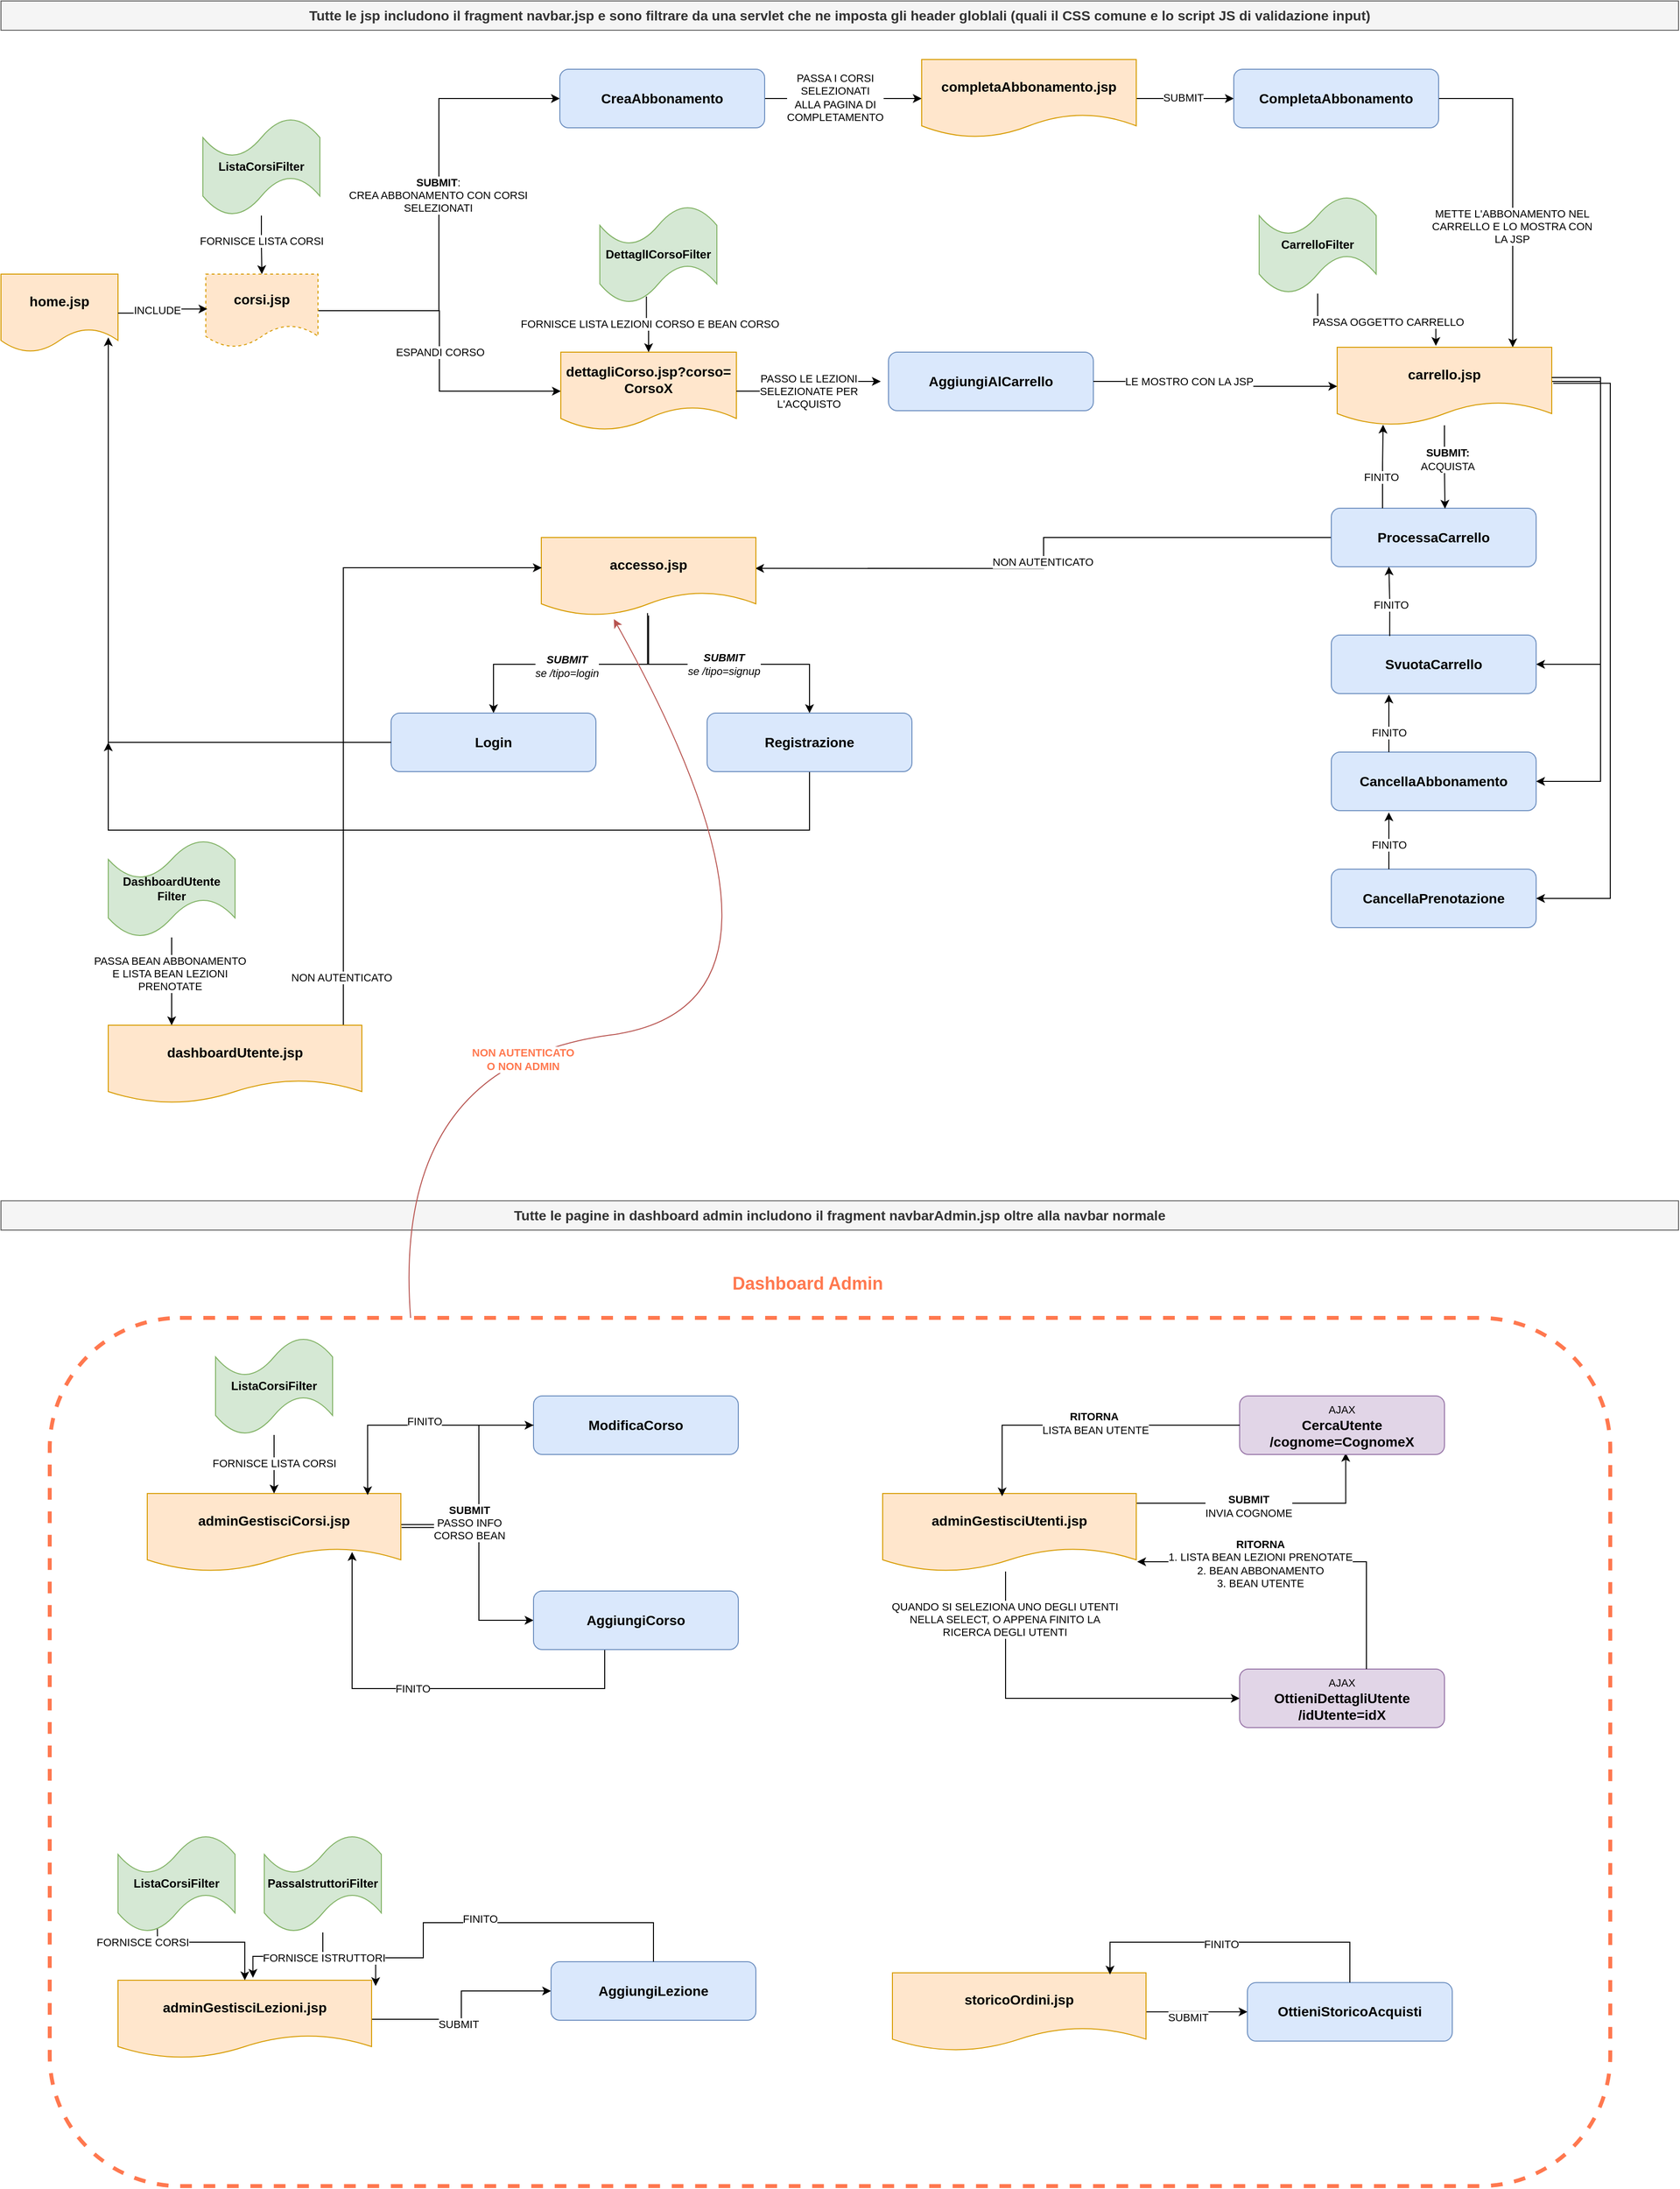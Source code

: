<mxfile version="24.7.1" type="device">
  <diagram name="Page-1" id="2c0d36ab-eaac-3732-788b-9136903baeff">
    <mxGraphModel dx="6105" dy="3130" grid="1" gridSize="10" guides="1" tooltips="1" connect="1" arrows="1" fold="1" page="1" pageScale="1.5" pageWidth="1169" pageHeight="827" background="none" math="0" shadow="0">
      <root>
        <mxCell id="0" />
        <mxCell id="1" parent="0" />
        <mxCell id="3sUIlt9AJtzp8In2-T5Q-149" value="&lt;b style=&quot;font-size: 14px;&quot;&gt;Tutte le jsp includono il fragment navbar.jsp e sono filtrare da una servlet che ne imposta gli header globlali (quali il CSS comune e lo script JS di validazione input)&lt;br style=&quot;font-size: 14px;&quot;&gt;&lt;/b&gt;" style="text;html=1;align=center;verticalAlign=middle;whiteSpace=wrap;rounded=0;fillColor=#f5f5f5;fontColor=#333333;strokeColor=#666666;fontSize=14;" vertex="1" parent="1">
          <mxGeometry x="20" y="20" width="1720" height="30" as="geometry" />
        </mxCell>
        <mxCell id="3sUIlt9AJtzp8In2-T5Q-153" value="home.jsp" style="shape=document;whiteSpace=wrap;html=1;boundedLbl=1;fillColor=#ffe6cc;strokeColor=#d79b00;fontSize=14;fontStyle=1" vertex="1" parent="1">
          <mxGeometry x="20" y="300" width="120" height="80" as="geometry" />
        </mxCell>
        <mxCell id="3sUIlt9AJtzp8In2-T5Q-163" style="edgeStyle=orthogonalEdgeStyle;rounded=0;orthogonalLoop=1;jettySize=auto;html=1;entryX=0;entryY=0.5;entryDx=0;entryDy=0;" edge="1" parent="1" source="3sUIlt9AJtzp8In2-T5Q-154" target="3sUIlt9AJtzp8In2-T5Q-162">
          <mxGeometry relative="1" as="geometry" />
        </mxCell>
        <mxCell id="3sUIlt9AJtzp8In2-T5Q-164" value="ESPANDI CORSO" style="edgeLabel;html=1;align=center;verticalAlign=middle;resizable=0;points=[];" vertex="1" connectable="0" parent="3sUIlt9AJtzp8In2-T5Q-163">
          <mxGeometry x="0.004" relative="1" as="geometry">
            <mxPoint as="offset" />
          </mxGeometry>
        </mxCell>
        <mxCell id="3sUIlt9AJtzp8In2-T5Q-166" style="edgeStyle=orthogonalEdgeStyle;rounded=0;orthogonalLoop=1;jettySize=auto;html=1;entryX=0;entryY=0.5;entryDx=0;entryDy=0;" edge="1" parent="1" source="3sUIlt9AJtzp8In2-T5Q-154" target="3sUIlt9AJtzp8In2-T5Q-161">
          <mxGeometry relative="1" as="geometry" />
        </mxCell>
        <mxCell id="3sUIlt9AJtzp8In2-T5Q-171" value="&lt;b&gt;SUBMIT&lt;/b&gt;:&lt;br&gt;&lt;div&gt;CREA ABBONAMENTO CON CORSI&lt;/div&gt;&lt;div&gt;SELEZIONATI&lt;br&gt;&lt;/div&gt;" style="edgeLabel;html=1;align=center;verticalAlign=middle;resizable=0;points=[];" vertex="1" connectable="0" parent="3sUIlt9AJtzp8In2-T5Q-166">
          <mxGeometry x="0.041" y="1" relative="1" as="geometry">
            <mxPoint as="offset" />
          </mxGeometry>
        </mxCell>
        <mxCell id="3sUIlt9AJtzp8In2-T5Q-154" value="corsi.jsp" style="shape=document;whiteSpace=wrap;html=1;boundedLbl=1;fillColor=#ffe6cc;strokeColor=#d79b00;fontSize=14;fontStyle=1;dashed=1;" vertex="1" parent="1">
          <mxGeometry x="230" y="300" width="115" height="75" as="geometry" />
        </mxCell>
        <mxCell id="3sUIlt9AJtzp8In2-T5Q-155" style="edgeStyle=orthogonalEdgeStyle;rounded=0;orthogonalLoop=1;jettySize=auto;html=1;entryX=0.014;entryY=0.476;entryDx=0;entryDy=0;entryPerimeter=0;fontStyle=2" edge="1" parent="1" source="3sUIlt9AJtzp8In2-T5Q-153" target="3sUIlt9AJtzp8In2-T5Q-154">
          <mxGeometry relative="1" as="geometry" />
        </mxCell>
        <mxCell id="3sUIlt9AJtzp8In2-T5Q-156" value="INCLUDE" style="edgeLabel;html=1;align=center;verticalAlign=middle;resizable=0;points=[];" vertex="1" connectable="0" parent="3sUIlt9AJtzp8In2-T5Q-155">
          <mxGeometry x="0.152" y="1" relative="1" as="geometry">
            <mxPoint x="-11" y="2" as="offset" />
          </mxGeometry>
        </mxCell>
        <mxCell id="3sUIlt9AJtzp8In2-T5Q-158" style="edgeStyle=orthogonalEdgeStyle;rounded=0;orthogonalLoop=1;jettySize=auto;html=1;entryX=0.5;entryY=0;entryDx=0;entryDy=0;" edge="1" parent="1" source="3sUIlt9AJtzp8In2-T5Q-157" target="3sUIlt9AJtzp8In2-T5Q-154">
          <mxGeometry relative="1" as="geometry" />
        </mxCell>
        <mxCell id="3sUIlt9AJtzp8In2-T5Q-160" value="FORNISCE LISTA CORSI" style="edgeLabel;html=1;align=center;verticalAlign=middle;resizable=0;points=[];" vertex="1" connectable="0" parent="3sUIlt9AJtzp8In2-T5Q-158">
          <mxGeometry x="-0.147" relative="1" as="geometry">
            <mxPoint as="offset" />
          </mxGeometry>
        </mxCell>
        <mxCell id="3sUIlt9AJtzp8In2-T5Q-157" value="&lt;b&gt;ListaCorsiFilter&lt;/b&gt;" style="shape=tape;whiteSpace=wrap;html=1;fillColor=#d5e8d4;strokeColor=#82b366;" vertex="1" parent="1">
          <mxGeometry x="227" y="140" width="120" height="100" as="geometry" />
        </mxCell>
        <mxCell id="3sUIlt9AJtzp8In2-T5Q-173" style="edgeStyle=orthogonalEdgeStyle;rounded=0;orthogonalLoop=1;jettySize=auto;html=1;entryX=0;entryY=0.5;entryDx=0;entryDy=0;" edge="1" parent="1" source="3sUIlt9AJtzp8In2-T5Q-161" target="3sUIlt9AJtzp8In2-T5Q-172">
          <mxGeometry relative="1" as="geometry" />
        </mxCell>
        <mxCell id="3sUIlt9AJtzp8In2-T5Q-177" value="&lt;div&gt;PASSA I CORSI&lt;/div&gt;&lt;div&gt;SELEZIONATI&lt;/div&gt;&lt;div&gt;ALLA PAGINA DI&lt;/div&gt;&lt;div&gt;COMPLETAMENTO&lt;br&gt;&lt;/div&gt;" style="edgeLabel;html=1;align=center;verticalAlign=middle;resizable=0;points=[];" vertex="1" connectable="0" parent="3sUIlt9AJtzp8In2-T5Q-173">
          <mxGeometry x="-0.112" relative="1" as="geometry">
            <mxPoint y="-1" as="offset" />
          </mxGeometry>
        </mxCell>
        <mxCell id="3sUIlt9AJtzp8In2-T5Q-161" value="CreaAbbonamento" style="rounded=1;whiteSpace=wrap;html=1;fillColor=#dae8fc;strokeColor=#6c8ebf;fontSize=14;fontStyle=1" vertex="1" parent="1">
          <mxGeometry x="593" y="90" width="210" height="60" as="geometry" />
        </mxCell>
        <mxCell id="3sUIlt9AJtzp8In2-T5Q-162" value="&lt;div&gt;dettagliCorso.jsp?corso=&lt;/div&gt;&lt;div&gt;CorsoX&lt;/div&gt;" style="shape=document;whiteSpace=wrap;html=1;boundedLbl=1;fillColor=#ffe6cc;strokeColor=#d79b00;fontSize=14;fontStyle=1" vertex="1" parent="1">
          <mxGeometry x="594" y="380" width="180" height="80" as="geometry" />
        </mxCell>
        <mxCell id="3sUIlt9AJtzp8In2-T5Q-168" style="edgeStyle=orthogonalEdgeStyle;rounded=0;orthogonalLoop=1;jettySize=auto;html=1;entryX=0.5;entryY=0;entryDx=0;entryDy=0;exitX=0.398;exitY=0.93;exitDx=0;exitDy=0;exitPerimeter=0;" edge="1" parent="1" source="3sUIlt9AJtzp8In2-T5Q-300" target="3sUIlt9AJtzp8In2-T5Q-162">
          <mxGeometry relative="1" as="geometry" />
        </mxCell>
        <mxCell id="3sUIlt9AJtzp8In2-T5Q-169" value="FORNISCE LISTA LEZIONI CORSO E BEAN CORSO" style="edgeLabel;html=1;align=center;verticalAlign=middle;resizable=0;points=[];" vertex="1" connectable="0" parent="3sUIlt9AJtzp8In2-T5Q-168">
          <mxGeometry x="-0.052" y="3" relative="1" as="geometry">
            <mxPoint as="offset" />
          </mxGeometry>
        </mxCell>
        <mxCell id="3sUIlt9AJtzp8In2-T5Q-301" style="edgeStyle=orthogonalEdgeStyle;rounded=0;orthogonalLoop=1;jettySize=auto;html=1;entryX=0.46;entryY=-0.018;entryDx=0;entryDy=0;entryPerimeter=0;" edge="1" parent="1" source="3sUIlt9AJtzp8In2-T5Q-167" target="3sUIlt9AJtzp8In2-T5Q-181">
          <mxGeometry relative="1" as="geometry" />
        </mxCell>
        <mxCell id="3sUIlt9AJtzp8In2-T5Q-303" value="PASSA OGGETTO CARRELLO" style="edgeLabel;html=1;align=center;verticalAlign=middle;resizable=0;points=[];" vertex="1" connectable="0" parent="3sUIlt9AJtzp8In2-T5Q-301">
          <mxGeometry x="0.136" y="-1" relative="1" as="geometry">
            <mxPoint as="offset" />
          </mxGeometry>
        </mxCell>
        <mxCell id="3sUIlt9AJtzp8In2-T5Q-167" value="&lt;b&gt;CarrelloFilter&lt;/b&gt;" style="shape=tape;whiteSpace=wrap;html=1;fillColor=#d5e8d4;strokeColor=#82b366;" vertex="1" parent="1">
          <mxGeometry x="1310" y="220" width="120" height="100" as="geometry" />
        </mxCell>
        <mxCell id="3sUIlt9AJtzp8In2-T5Q-179" style="edgeStyle=orthogonalEdgeStyle;rounded=0;orthogonalLoop=1;jettySize=auto;html=1;entryX=0;entryY=0.5;entryDx=0;entryDy=0;" edge="1" parent="1" source="3sUIlt9AJtzp8In2-T5Q-172" target="3sUIlt9AJtzp8In2-T5Q-178">
          <mxGeometry relative="1" as="geometry" />
        </mxCell>
        <mxCell id="3sUIlt9AJtzp8In2-T5Q-180" value="SUBMIT" style="edgeLabel;html=1;align=center;verticalAlign=middle;resizable=0;points=[];" vertex="1" connectable="0" parent="3sUIlt9AJtzp8In2-T5Q-179">
          <mxGeometry x="-0.04" y="1" relative="1" as="geometry">
            <mxPoint as="offset" />
          </mxGeometry>
        </mxCell>
        <mxCell id="3sUIlt9AJtzp8In2-T5Q-172" value="completaAbbonamento.jsp" style="shape=document;whiteSpace=wrap;html=1;boundedLbl=1;fillColor=#ffe6cc;strokeColor=#d79b00;fontSize=14;fontStyle=1" vertex="1" parent="1">
          <mxGeometry x="964" y="80" width="220" height="80" as="geometry" />
        </mxCell>
        <mxCell id="3sUIlt9AJtzp8In2-T5Q-182" style="edgeStyle=orthogonalEdgeStyle;rounded=0;orthogonalLoop=1;jettySize=auto;html=1;" edge="1" parent="1" source="3sUIlt9AJtzp8In2-T5Q-178" target="3sUIlt9AJtzp8In2-T5Q-181">
          <mxGeometry relative="1" as="geometry">
            <mxPoint x="1570" y="290" as="targetPoint" />
            <Array as="points">
              <mxPoint x="1570" y="120" />
            </Array>
          </mxGeometry>
        </mxCell>
        <mxCell id="3sUIlt9AJtzp8In2-T5Q-184" value="&lt;div&gt;METTE L&#39;ABBONAMENTO NEL &lt;br&gt;&lt;/div&gt;&lt;div&gt;CARRELLO E LO MOSTRA CON&lt;/div&gt;&lt;div&gt;LA JSP&lt;br&gt;&lt;/div&gt;" style="edgeLabel;html=1;align=center;verticalAlign=middle;resizable=0;points=[];" vertex="1" connectable="0" parent="3sUIlt9AJtzp8In2-T5Q-182">
          <mxGeometry x="0.245" y="-1" relative="1" as="geometry">
            <mxPoint y="1" as="offset" />
          </mxGeometry>
        </mxCell>
        <mxCell id="3sUIlt9AJtzp8In2-T5Q-178" value="CompletaAbbonamento" style="rounded=1;whiteSpace=wrap;html=1;fillColor=#dae8fc;strokeColor=#6c8ebf;fontSize=14;fontStyle=1" vertex="1" parent="1">
          <mxGeometry x="1284" y="90" width="210" height="60" as="geometry" />
        </mxCell>
        <mxCell id="3sUIlt9AJtzp8In2-T5Q-223" style="edgeStyle=orthogonalEdgeStyle;rounded=0;orthogonalLoop=1;jettySize=auto;html=1;entryX=1;entryY=0.5;entryDx=0;entryDy=0;" edge="1" parent="1" source="3sUIlt9AJtzp8In2-T5Q-181" target="3sUIlt9AJtzp8In2-T5Q-191">
          <mxGeometry relative="1" as="geometry">
            <mxPoint x="1650" y="710" as="targetPoint" />
            <Array as="points">
              <mxPoint x="1660" y="410" />
              <mxPoint x="1660" y="700" />
            </Array>
          </mxGeometry>
        </mxCell>
        <mxCell id="3sUIlt9AJtzp8In2-T5Q-181" value="carrello.jsp" style="shape=document;whiteSpace=wrap;html=1;boundedLbl=1;fillColor=#ffe6cc;strokeColor=#d79b00;fontSize=14;fontStyle=1" vertex="1" parent="1">
          <mxGeometry x="1390" y="375" width="220" height="80" as="geometry" />
        </mxCell>
        <mxCell id="3sUIlt9AJtzp8In2-T5Q-186" value="AggiungiAlCarrello" style="rounded=1;whiteSpace=wrap;html=1;fillColor=#dae8fc;strokeColor=#6c8ebf;fontSize=14;fontStyle=1" vertex="1" parent="1">
          <mxGeometry x="930" y="380" width="210" height="60" as="geometry" />
        </mxCell>
        <mxCell id="3sUIlt9AJtzp8In2-T5Q-187" style="edgeStyle=orthogonalEdgeStyle;rounded=0;orthogonalLoop=1;jettySize=auto;html=1;entryX=-0.038;entryY=0.5;entryDx=0;entryDy=0;entryPerimeter=0;" edge="1" parent="1" source="3sUIlt9AJtzp8In2-T5Q-162" target="3sUIlt9AJtzp8In2-T5Q-186">
          <mxGeometry relative="1" as="geometry" />
        </mxCell>
        <mxCell id="3sUIlt9AJtzp8In2-T5Q-188" value="&lt;div&gt;PASSO LE LEZIONI&lt;/div&gt;&lt;div&gt;SELEZIONATE PER&lt;/div&gt;&lt;div&gt;L&#39;ACQUISTO&lt;br&gt;&lt;/div&gt;" style="edgeLabel;html=1;align=center;verticalAlign=middle;resizable=0;points=[];" vertex="1" connectable="0" parent="3sUIlt9AJtzp8In2-T5Q-187">
          <mxGeometry x="-0.068" relative="1" as="geometry">
            <mxPoint as="offset" />
          </mxGeometry>
        </mxCell>
        <mxCell id="3sUIlt9AJtzp8In2-T5Q-189" style="edgeStyle=orthogonalEdgeStyle;rounded=0;orthogonalLoop=1;jettySize=auto;html=1;entryX=0;entryY=0.5;entryDx=0;entryDy=0;" edge="1" parent="1" source="3sUIlt9AJtzp8In2-T5Q-186" target="3sUIlt9AJtzp8In2-T5Q-181">
          <mxGeometry relative="1" as="geometry" />
        </mxCell>
        <mxCell id="3sUIlt9AJtzp8In2-T5Q-190" value="LE MOSTRO CON LA JSP" style="edgeLabel;html=1;align=center;verticalAlign=middle;resizable=0;points=[];" vertex="1" connectable="0" parent="3sUIlt9AJtzp8In2-T5Q-189">
          <mxGeometry x="-0.23" relative="1" as="geometry">
            <mxPoint as="offset" />
          </mxGeometry>
        </mxCell>
        <mxCell id="3sUIlt9AJtzp8In2-T5Q-191" value="SvuotaCarrello" style="rounded=1;whiteSpace=wrap;html=1;fillColor=#dae8fc;strokeColor=#6c8ebf;fontSize=14;fontStyle=1" vertex="1" parent="1">
          <mxGeometry x="1384" y="670" width="210" height="60" as="geometry" />
        </mxCell>
        <mxCell id="3sUIlt9AJtzp8In2-T5Q-199" style="edgeStyle=orthogonalEdgeStyle;rounded=0;orthogonalLoop=1;jettySize=auto;html=1;entryX=0.997;entryY=0.396;entryDx=0;entryDy=0;entryPerimeter=0;" edge="1" parent="1" source="3sUIlt9AJtzp8In2-T5Q-192" target="3sUIlt9AJtzp8In2-T5Q-200">
          <mxGeometry relative="1" as="geometry">
            <mxPoint x="1100" y="570" as="targetPoint" />
          </mxGeometry>
        </mxCell>
        <mxCell id="3sUIlt9AJtzp8In2-T5Q-201" value="NON AUTENTICATO" style="edgeLabel;html=1;align=center;verticalAlign=middle;resizable=0;points=[];" vertex="1" connectable="0" parent="3sUIlt9AJtzp8In2-T5Q-199">
          <mxGeometry x="0.028" y="-1" relative="1" as="geometry">
            <mxPoint as="offset" />
          </mxGeometry>
        </mxCell>
        <mxCell id="3sUIlt9AJtzp8In2-T5Q-192" value="ProcessaCarrello" style="rounded=1;whiteSpace=wrap;html=1;fillColor=#dae8fc;strokeColor=#6c8ebf;fontSize=14;fontStyle=1" vertex="1" parent="1">
          <mxGeometry x="1384" y="540" width="210" height="60" as="geometry" />
        </mxCell>
        <mxCell id="3sUIlt9AJtzp8In2-T5Q-193" value="CancellaAbbonamento" style="rounded=1;whiteSpace=wrap;html=1;fillColor=#dae8fc;strokeColor=#6c8ebf;fontSize=14;fontStyle=1" vertex="1" parent="1">
          <mxGeometry x="1384" y="790" width="210" height="60" as="geometry" />
        </mxCell>
        <mxCell id="3sUIlt9AJtzp8In2-T5Q-194" value="CancellaPrenotazione" style="rounded=1;whiteSpace=wrap;html=1;fillColor=#dae8fc;strokeColor=#6c8ebf;fontSize=14;fontStyle=1" vertex="1" parent="1">
          <mxGeometry x="1384" y="910" width="210" height="60" as="geometry" />
        </mxCell>
        <mxCell id="3sUIlt9AJtzp8In2-T5Q-195" style="edgeStyle=orthogonalEdgeStyle;rounded=0;orthogonalLoop=1;jettySize=auto;html=1;entryX=0.214;entryY=0.992;entryDx=0;entryDy=0;entryPerimeter=0;exitX=0.25;exitY=0;exitDx=0;exitDy=0;" edge="1" parent="1" source="3sUIlt9AJtzp8In2-T5Q-192" target="3sUIlt9AJtzp8In2-T5Q-181">
          <mxGeometry relative="1" as="geometry" />
        </mxCell>
        <mxCell id="3sUIlt9AJtzp8In2-T5Q-196" value="FINITO" style="edgeLabel;html=1;align=center;verticalAlign=middle;resizable=0;points=[];" vertex="1" connectable="0" parent="3sUIlt9AJtzp8In2-T5Q-195">
          <mxGeometry x="-0.22" y="2" relative="1" as="geometry">
            <mxPoint y="1" as="offset" />
          </mxGeometry>
        </mxCell>
        <mxCell id="3sUIlt9AJtzp8In2-T5Q-197" style="edgeStyle=orthogonalEdgeStyle;rounded=0;orthogonalLoop=1;jettySize=auto;html=1;entryX=0.555;entryY=0.008;entryDx=0;entryDy=0;entryPerimeter=0;" edge="1" parent="1" source="3sUIlt9AJtzp8In2-T5Q-181" target="3sUIlt9AJtzp8In2-T5Q-192">
          <mxGeometry relative="1" as="geometry" />
        </mxCell>
        <mxCell id="3sUIlt9AJtzp8In2-T5Q-198" value="&lt;div&gt;&lt;span&gt;SUBMIT:&lt;/span&gt;&lt;/div&gt;&lt;div&gt;&lt;span style=&quot;font-weight: normal;&quot;&gt;ACQUISTA&lt;/span&gt;&lt;/div&gt;" style="edgeLabel;html=1;align=center;verticalAlign=middle;resizable=0;points=[];fontStyle=1" vertex="1" connectable="0" parent="3sUIlt9AJtzp8In2-T5Q-197">
          <mxGeometry x="-0.162" y="3" relative="1" as="geometry">
            <mxPoint y="-1" as="offset" />
          </mxGeometry>
        </mxCell>
        <mxCell id="3sUIlt9AJtzp8In2-T5Q-202" style="edgeStyle=orthogonalEdgeStyle;rounded=0;orthogonalLoop=1;jettySize=auto;html=1;entryX=0.5;entryY=0;entryDx=0;entryDy=0;" edge="1" parent="1" source="3sUIlt9AJtzp8In2-T5Q-200" target="3sUIlt9AJtzp8In2-T5Q-206">
          <mxGeometry relative="1" as="geometry">
            <mxPoint x="530" y="730" as="targetPoint" />
          </mxGeometry>
        </mxCell>
        <mxCell id="3sUIlt9AJtzp8In2-T5Q-205" value="&lt;div&gt;&lt;b&gt;SUBMIT&lt;/b&gt;&lt;br&gt;&lt;/div&gt;&lt;div&gt;se /tipo=login&lt;/div&gt;" style="edgeLabel;html=1;align=center;verticalAlign=middle;resizable=0;points=[];fontStyle=2" vertex="1" connectable="0" parent="3sUIlt9AJtzp8In2-T5Q-202">
          <mxGeometry x="0.343" y="2" relative="1" as="geometry">
            <mxPoint x="40" as="offset" />
          </mxGeometry>
        </mxCell>
        <mxCell id="3sUIlt9AJtzp8In2-T5Q-200" value="accesso.jsp" style="shape=document;whiteSpace=wrap;html=1;boundedLbl=1;fillColor=#ffe6cc;strokeColor=#d79b00;fontSize=14;fontStyle=1" vertex="1" parent="1">
          <mxGeometry x="574" y="570" width="220" height="80" as="geometry" />
        </mxCell>
        <mxCell id="3sUIlt9AJtzp8In2-T5Q-206" value="Login" style="rounded=1;whiteSpace=wrap;html=1;fillColor=#dae8fc;strokeColor=#6c8ebf;fontSize=14;fontStyle=1" vertex="1" parent="1">
          <mxGeometry x="420" y="750" width="210" height="60" as="geometry" />
        </mxCell>
        <mxCell id="3sUIlt9AJtzp8In2-T5Q-216" style="edgeStyle=orthogonalEdgeStyle;rounded=0;orthogonalLoop=1;jettySize=auto;html=1;" edge="1" parent="1" source="3sUIlt9AJtzp8In2-T5Q-207">
          <mxGeometry relative="1" as="geometry">
            <mxPoint x="130" y="780" as="targetPoint" />
            <Array as="points">
              <mxPoint x="849" y="870" />
              <mxPoint x="130" y="870" />
              <mxPoint x="130" y="780" />
            </Array>
          </mxGeometry>
        </mxCell>
        <mxCell id="3sUIlt9AJtzp8In2-T5Q-207" value="Registrazione" style="rounded=1;whiteSpace=wrap;html=1;fillColor=#dae8fc;strokeColor=#6c8ebf;fontSize=14;fontStyle=1" vertex="1" parent="1">
          <mxGeometry x="744" y="750" width="210" height="60" as="geometry" />
        </mxCell>
        <mxCell id="3sUIlt9AJtzp8In2-T5Q-208" style="edgeStyle=orthogonalEdgeStyle;rounded=0;orthogonalLoop=1;jettySize=auto;html=1;entryX=0.5;entryY=0;entryDx=0;entryDy=0;exitX=0.495;exitY=0.969;exitDx=0;exitDy=0;exitPerimeter=0;" edge="1" parent="1" source="3sUIlt9AJtzp8In2-T5Q-200" target="3sUIlt9AJtzp8In2-T5Q-207">
          <mxGeometry relative="1" as="geometry">
            <mxPoint x="535" y="760" as="targetPoint" />
            <mxPoint x="694" y="660" as="sourcePoint" />
          </mxGeometry>
        </mxCell>
        <mxCell id="3sUIlt9AJtzp8In2-T5Q-209" value="&lt;b&gt;SUBMIT&lt;/b&gt;&lt;br&gt;se /tipo=signup" style="edgeLabel;html=1;align=center;verticalAlign=middle;resizable=0;points=[];fontStyle=2" vertex="1" connectable="0" parent="3sUIlt9AJtzp8In2-T5Q-208">
          <mxGeometry x="0.343" y="2" relative="1" as="geometry">
            <mxPoint x="-50" y="2" as="offset" />
          </mxGeometry>
        </mxCell>
        <mxCell id="3sUIlt9AJtzp8In2-T5Q-213" style="edgeStyle=orthogonalEdgeStyle;rounded=0;orthogonalLoop=1;jettySize=auto;html=1;entryX=0.917;entryY=0.811;entryDx=0;entryDy=0;entryPerimeter=0;" edge="1" parent="1" source="3sUIlt9AJtzp8In2-T5Q-206" target="3sUIlt9AJtzp8In2-T5Q-153">
          <mxGeometry relative="1" as="geometry">
            <Array as="points">
              <mxPoint x="130" y="780" />
            </Array>
          </mxGeometry>
        </mxCell>
        <mxCell id="3sUIlt9AJtzp8In2-T5Q-217" style="edgeStyle=orthogonalEdgeStyle;rounded=0;orthogonalLoop=1;jettySize=auto;html=1;entryX=0.281;entryY=0.997;entryDx=0;entryDy=0;entryPerimeter=0;exitX=0.285;exitY=0.017;exitDx=0;exitDy=0;exitPerimeter=0;" edge="1" parent="1" source="3sUIlt9AJtzp8In2-T5Q-191" target="3sUIlt9AJtzp8In2-T5Q-192">
          <mxGeometry relative="1" as="geometry" />
        </mxCell>
        <mxCell id="3sUIlt9AJtzp8In2-T5Q-218" value="FINITO" style="edgeLabel;html=1;align=center;verticalAlign=middle;resizable=0;points=[];" vertex="1" connectable="0" parent="3sUIlt9AJtzp8In2-T5Q-217">
          <mxGeometry x="-0.112" y="-1" relative="1" as="geometry">
            <mxPoint as="offset" />
          </mxGeometry>
        </mxCell>
        <mxCell id="3sUIlt9AJtzp8In2-T5Q-219" style="edgeStyle=orthogonalEdgeStyle;rounded=0;orthogonalLoop=1;jettySize=auto;html=1;entryX=0.281;entryY=1.017;entryDx=0;entryDy=0;entryPerimeter=0;" edge="1" parent="1" source="3sUIlt9AJtzp8In2-T5Q-193" target="3sUIlt9AJtzp8In2-T5Q-191">
          <mxGeometry relative="1" as="geometry">
            <Array as="points">
              <mxPoint x="1443" y="780" />
              <mxPoint x="1443" y="780" />
            </Array>
          </mxGeometry>
        </mxCell>
        <mxCell id="3sUIlt9AJtzp8In2-T5Q-220" value="FINITO" style="edgeLabel;html=1;align=center;verticalAlign=middle;resizable=0;points=[];" vertex="1" connectable="0" parent="3sUIlt9AJtzp8In2-T5Q-219">
          <mxGeometry x="-0.301" relative="1" as="geometry">
            <mxPoint as="offset" />
          </mxGeometry>
        </mxCell>
        <mxCell id="3sUIlt9AJtzp8In2-T5Q-221" style="edgeStyle=orthogonalEdgeStyle;rounded=0;orthogonalLoop=1;jettySize=auto;html=1;entryX=0.281;entryY=1.03;entryDx=0;entryDy=0;entryPerimeter=0;" edge="1" parent="1" source="3sUIlt9AJtzp8In2-T5Q-194" target="3sUIlt9AJtzp8In2-T5Q-193">
          <mxGeometry relative="1" as="geometry">
            <Array as="points">
              <mxPoint x="1443" y="900" />
              <mxPoint x="1443" y="900" />
            </Array>
          </mxGeometry>
        </mxCell>
        <mxCell id="3sUIlt9AJtzp8In2-T5Q-222" value="FINITO" style="edgeLabel;html=1;align=center;verticalAlign=middle;resizable=0;points=[];" vertex="1" connectable="0" parent="3sUIlt9AJtzp8In2-T5Q-221">
          <mxGeometry x="-0.126" relative="1" as="geometry">
            <mxPoint as="offset" />
          </mxGeometry>
        </mxCell>
        <mxCell id="3sUIlt9AJtzp8In2-T5Q-227" style="edgeStyle=orthogonalEdgeStyle;rounded=0;orthogonalLoop=1;jettySize=auto;html=1;entryX=1;entryY=0.5;entryDx=0;entryDy=0;" edge="1" parent="1" target="3sUIlt9AJtzp8In2-T5Q-193">
          <mxGeometry relative="1" as="geometry">
            <mxPoint x="1610" y="406" as="sourcePoint" />
            <Array as="points">
              <mxPoint x="1660" y="406" />
              <mxPoint x="1660" y="820" />
            </Array>
          </mxGeometry>
        </mxCell>
        <mxCell id="3sUIlt9AJtzp8In2-T5Q-228" style="edgeStyle=orthogonalEdgeStyle;rounded=0;orthogonalLoop=1;jettySize=auto;html=1;entryX=1;entryY=0.5;entryDx=0;entryDy=0;exitX=1.007;exitY=0.461;exitDx=0;exitDy=0;exitPerimeter=0;" edge="1" parent="1" source="3sUIlt9AJtzp8In2-T5Q-181" target="3sUIlt9AJtzp8In2-T5Q-194">
          <mxGeometry relative="1" as="geometry">
            <mxPoint x="1620" y="416" as="sourcePoint" />
            <mxPoint x="1604" y="830" as="targetPoint" />
            <Array as="points">
              <mxPoint x="1670" y="412" />
              <mxPoint x="1670" y="940" />
            </Array>
          </mxGeometry>
        </mxCell>
        <mxCell id="3sUIlt9AJtzp8In2-T5Q-231" style="edgeStyle=orthogonalEdgeStyle;rounded=0;orthogonalLoop=1;jettySize=auto;html=1;exitX=0.927;exitY=0;exitDx=0;exitDy=0;exitPerimeter=0;entryX=0.002;entryY=0.388;entryDx=0;entryDy=0;entryPerimeter=0;" edge="1" parent="1" source="3sUIlt9AJtzp8In2-T5Q-229" target="3sUIlt9AJtzp8In2-T5Q-200">
          <mxGeometry relative="1" as="geometry">
            <mxPoint x="339.085" y="946.32" as="sourcePoint" />
            <mxPoint x="580" y="580" as="targetPoint" />
            <Array as="points">
              <mxPoint x="371" y="601" />
            </Array>
          </mxGeometry>
        </mxCell>
        <mxCell id="3sUIlt9AJtzp8In2-T5Q-232" value="NON AUTENTICATO" style="edgeLabel;html=1;align=center;verticalAlign=middle;resizable=0;points=[];" vertex="1" connectable="0" parent="3sUIlt9AJtzp8In2-T5Q-231">
          <mxGeometry x="-0.854" y="2" relative="1" as="geometry">
            <mxPoint as="offset" />
          </mxGeometry>
        </mxCell>
        <mxCell id="3sUIlt9AJtzp8In2-T5Q-229" value="dashboardUtente.jsp" style="shape=document;whiteSpace=wrap;html=1;boundedLbl=1;fillColor=#ffe6cc;strokeColor=#d79b00;fontSize=14;fontStyle=1" vertex="1" parent="1">
          <mxGeometry x="130" y="1070" width="260" height="80" as="geometry" />
        </mxCell>
        <mxCell id="3sUIlt9AJtzp8In2-T5Q-233" value="&lt;div&gt;&lt;b&gt;DashboardUtente&lt;/b&gt;&lt;/div&gt;&lt;div&gt;&lt;b&gt;Filter&lt;br&gt;&lt;/b&gt;&lt;/div&gt;" style="shape=tape;whiteSpace=wrap;html=1;fillColor=#d5e8d4;strokeColor=#82b366;" vertex="1" parent="1">
          <mxGeometry x="130" y="880" width="130" height="100" as="geometry" />
        </mxCell>
        <mxCell id="3sUIlt9AJtzp8In2-T5Q-234" style="edgeStyle=orthogonalEdgeStyle;rounded=0;orthogonalLoop=1;jettySize=auto;html=1;entryX=0.25;entryY=0;entryDx=0;entryDy=0;" edge="1" parent="1" source="3sUIlt9AJtzp8In2-T5Q-233" target="3sUIlt9AJtzp8In2-T5Q-229">
          <mxGeometry relative="1" as="geometry" />
        </mxCell>
        <mxCell id="3sUIlt9AJtzp8In2-T5Q-235" value="&lt;div&gt;PASSA BEAN ABBONAMENTO&lt;/div&gt;&lt;div&gt;E LISTA BEAN LEZIONI&lt;/div&gt;&lt;div&gt;PRENOTATE&lt;br&gt;&lt;/div&gt;" style="edgeLabel;html=1;align=center;verticalAlign=middle;resizable=0;points=[];" vertex="1" connectable="0" parent="3sUIlt9AJtzp8In2-T5Q-234">
          <mxGeometry x="-0.185" y="-2" relative="1" as="geometry">
            <mxPoint as="offset" />
          </mxGeometry>
        </mxCell>
        <mxCell id="3sUIlt9AJtzp8In2-T5Q-237" value="&lt;b style=&quot;font-size: 14px;&quot;&gt;Tutte le pagine in dashboard admin includono il fragment navbarAdmin.jsp oltre alla navbar normale&lt;/b&gt;" style="text;html=1;align=center;verticalAlign=middle;whiteSpace=wrap;rounded=0;fillColor=#f5f5f5;fontColor=#333333;strokeColor=#666666;fontSize=14;" vertex="1" parent="1">
          <mxGeometry x="20" y="1250" width="1720" height="30" as="geometry" />
        </mxCell>
        <mxCell id="3sUIlt9AJtzp8In2-T5Q-238" value="" style="rounded=1;whiteSpace=wrap;html=1;fillColor=none;dashed=1;strokeColor=#FF784F;strokeWidth=4;movable=0;resizable=0;rotatable=0;deletable=0;editable=0;locked=1;connectable=0;" vertex="1" parent="1">
          <mxGeometry x="70" y="1370" width="1600" height="890" as="geometry" />
        </mxCell>
        <mxCell id="3sUIlt9AJtzp8In2-T5Q-239" value="&lt;font color=&quot;#ff784f&quot;&gt;&lt;b&gt;Dashboard Admin&lt;/b&gt;&lt;/font&gt;" style="text;strokeColor=none;fillColor=none;align=left;verticalAlign=middle;spacingLeft=4;spacingRight=4;overflow=hidden;points=[[0,0.5],[1,0.5]];portConstraint=eastwest;rotatable=0;whiteSpace=wrap;html=1;fontSize=18;" vertex="1" parent="1">
          <mxGeometry x="764" y="1320" width="170" height="30" as="geometry" />
        </mxCell>
        <mxCell id="3sUIlt9AJtzp8In2-T5Q-246" style="edgeStyle=orthogonalEdgeStyle;rounded=0;orthogonalLoop=1;jettySize=auto;html=1;entryX=0;entryY=0.5;entryDx=0;entryDy=0;exitX=1.003;exitY=0.436;exitDx=0;exitDy=0;exitPerimeter=0;" edge="1" parent="1" source="3sUIlt9AJtzp8In2-T5Q-240" target="3sUIlt9AJtzp8In2-T5Q-244">
          <mxGeometry relative="1" as="geometry">
            <mxPoint x="462" y="1590.0" as="sourcePoint" />
            <Array as="points">
              <mxPoint x="510" y="1585" />
              <mxPoint x="510" y="1480" />
            </Array>
          </mxGeometry>
        </mxCell>
        <mxCell id="3sUIlt9AJtzp8In2-T5Q-247" style="edgeStyle=orthogonalEdgeStyle;rounded=0;orthogonalLoop=1;jettySize=auto;html=1;entryX=0;entryY=0.5;entryDx=0;entryDy=0;exitX=0.989;exitY=0.399;exitDx=0;exitDy=0;exitPerimeter=0;" edge="1" parent="1" source="3sUIlt9AJtzp8In2-T5Q-240" target="3sUIlt9AJtzp8In2-T5Q-245">
          <mxGeometry relative="1" as="geometry">
            <mxPoint x="462" y="1590" as="sourcePoint" />
            <Array as="points">
              <mxPoint x="510" y="1582" />
              <mxPoint x="510" y="1680" />
            </Array>
          </mxGeometry>
        </mxCell>
        <mxCell id="3sUIlt9AJtzp8In2-T5Q-248" value="&lt;div&gt;&lt;b&gt;SUBMIT&lt;/b&gt;&lt;/div&gt;&lt;div&gt;PASSO INFO&lt;br&gt;&lt;/div&gt;&lt;div&gt;CORSO BEAN&lt;br&gt;&lt;/div&gt;" style="edgeLabel;html=1;align=center;verticalAlign=middle;resizable=0;points=[];" vertex="1" connectable="0" parent="3sUIlt9AJtzp8In2-T5Q-247">
          <mxGeometry x="-0.732" y="-5" relative="1" as="geometry">
            <mxPoint x="41" y="-7" as="offset" />
          </mxGeometry>
        </mxCell>
        <mxCell id="3sUIlt9AJtzp8In2-T5Q-240" value="adminGestisciCorsi.jsp" style="shape=document;whiteSpace=wrap;html=1;boundedLbl=1;fillColor=#ffe6cc;strokeColor=#d79b00;fontSize=14;fontStyle=1" vertex="1" parent="1">
          <mxGeometry x="170" y="1550" width="260" height="80" as="geometry" />
        </mxCell>
        <mxCell id="3sUIlt9AJtzp8In2-T5Q-242" style="edgeStyle=orthogonalEdgeStyle;rounded=0;orthogonalLoop=1;jettySize=auto;html=1;entryX=0.5;entryY=0;entryDx=0;entryDy=0;" edge="1" parent="1" source="3sUIlt9AJtzp8In2-T5Q-241" target="3sUIlt9AJtzp8In2-T5Q-240">
          <mxGeometry relative="1" as="geometry" />
        </mxCell>
        <mxCell id="3sUIlt9AJtzp8In2-T5Q-243" value="FORNISCE LISTA CORSI" style="edgeLabel;html=1;align=center;verticalAlign=middle;resizable=0;points=[];" vertex="1" connectable="0" parent="3sUIlt9AJtzp8In2-T5Q-242">
          <mxGeometry x="-0.038" relative="1" as="geometry">
            <mxPoint as="offset" />
          </mxGeometry>
        </mxCell>
        <mxCell id="3sUIlt9AJtzp8In2-T5Q-241" value="&lt;b&gt;ListaCorsiFilter&lt;/b&gt;" style="shape=tape;whiteSpace=wrap;html=1;fillColor=#d5e8d4;strokeColor=#82b366;" vertex="1" parent="1">
          <mxGeometry x="240" y="1390" width="120" height="100" as="geometry" />
        </mxCell>
        <mxCell id="3sUIlt9AJtzp8In2-T5Q-244" value="ModificaCorso" style="rounded=1;whiteSpace=wrap;html=1;fillColor=#dae8fc;strokeColor=#6c8ebf;fontSize=14;fontStyle=1" vertex="1" parent="1">
          <mxGeometry x="566" y="1450" width="210" height="60" as="geometry" />
        </mxCell>
        <mxCell id="3sUIlt9AJtzp8In2-T5Q-275" style="edgeStyle=orthogonalEdgeStyle;rounded=0;orthogonalLoop=1;jettySize=auto;html=1;" edge="1" parent="1" source="3sUIlt9AJtzp8In2-T5Q-245">
          <mxGeometry relative="1" as="geometry">
            <mxPoint x="380" y="1610" as="targetPoint" />
            <Array as="points">
              <mxPoint x="639" y="1750" />
              <mxPoint x="380" y="1750" />
            </Array>
          </mxGeometry>
        </mxCell>
        <mxCell id="3sUIlt9AJtzp8In2-T5Q-278" value="FINITO" style="edgeLabel;html=1;align=center;verticalAlign=middle;resizable=0;points=[];" vertex="1" connectable="0" parent="3sUIlt9AJtzp8In2-T5Q-275">
          <mxGeometry x="0.081" relative="1" as="geometry">
            <mxPoint as="offset" />
          </mxGeometry>
        </mxCell>
        <mxCell id="3sUIlt9AJtzp8In2-T5Q-245" value="AggiungiCorso" style="rounded=1;whiteSpace=wrap;html=1;fillColor=#dae8fc;strokeColor=#6c8ebf;fontSize=14;fontStyle=1" vertex="1" parent="1">
          <mxGeometry x="566" y="1650" width="210" height="60" as="geometry" />
        </mxCell>
        <mxCell id="3sUIlt9AJtzp8In2-T5Q-258" style="edgeStyle=orthogonalEdgeStyle;rounded=0;orthogonalLoop=1;jettySize=auto;html=1;entryX=0;entryY=0.5;entryDx=0;entryDy=0;" edge="1" parent="1" source="3sUIlt9AJtzp8In2-T5Q-261" target="3sUIlt9AJtzp8In2-T5Q-265">
          <mxGeometry relative="1" as="geometry" />
        </mxCell>
        <mxCell id="3sUIlt9AJtzp8In2-T5Q-267" value="SUBMIT" style="edgeLabel;html=1;align=center;verticalAlign=middle;resizable=0;points=[];" vertex="1" connectable="0" parent="3sUIlt9AJtzp8In2-T5Q-258">
          <mxGeometry x="-0.17" y="-5" relative="1" as="geometry">
            <mxPoint as="offset" />
          </mxGeometry>
        </mxCell>
        <mxCell id="3sUIlt9AJtzp8In2-T5Q-261" value="adminGestisciLezioni.jsp" style="shape=document;whiteSpace=wrap;html=1;boundedLbl=1;fillColor=#ffe6cc;strokeColor=#d79b00;fontSize=14;fontStyle=1" vertex="1" parent="1">
          <mxGeometry x="140" y="2049" width="260" height="80" as="geometry" />
        </mxCell>
        <mxCell id="3sUIlt9AJtzp8In2-T5Q-262" style="edgeStyle=orthogonalEdgeStyle;rounded=0;orthogonalLoop=1;jettySize=auto;html=1;entryX=0.5;entryY=0;entryDx=0;entryDy=0;" edge="1" parent="1" target="3sUIlt9AJtzp8In2-T5Q-261">
          <mxGeometry relative="1" as="geometry">
            <mxPoint x="180" y="1970" as="sourcePoint" />
          </mxGeometry>
        </mxCell>
        <mxCell id="3sUIlt9AJtzp8In2-T5Q-263" value="FORNISCE CORSI" style="edgeLabel;html=1;align=center;verticalAlign=middle;resizable=0;points=[];" vertex="1" connectable="0" parent="3sUIlt9AJtzp8In2-T5Q-262">
          <mxGeometry x="-0.038" relative="1" as="geometry">
            <mxPoint x="-57" as="offset" />
          </mxGeometry>
        </mxCell>
        <mxCell id="3sUIlt9AJtzp8In2-T5Q-264" value="&lt;b&gt;PassaIstruttoriFilter&lt;/b&gt;" style="shape=tape;whiteSpace=wrap;html=1;fillColor=#d5e8d4;strokeColor=#82b366;" vertex="1" parent="1">
          <mxGeometry x="290" y="1900" width="120" height="100" as="geometry" />
        </mxCell>
        <mxCell id="3sUIlt9AJtzp8In2-T5Q-265" value="AggiungiLezione" style="rounded=1;whiteSpace=wrap;html=1;fillColor=#dae8fc;strokeColor=#6c8ebf;fontSize=14;fontStyle=1" vertex="1" parent="1">
          <mxGeometry x="584" y="2030" width="210" height="60" as="geometry" />
        </mxCell>
        <mxCell id="3sUIlt9AJtzp8In2-T5Q-268" style="edgeStyle=orthogonalEdgeStyle;rounded=0;orthogonalLoop=1;jettySize=auto;html=1;entryX=0;entryY=0.5;entryDx=0;entryDy=0;" edge="1" parent="1" source="3sUIlt9AJtzp8In2-T5Q-270" target="3sUIlt9AJtzp8In2-T5Q-272">
          <mxGeometry relative="1" as="geometry" />
        </mxCell>
        <mxCell id="3sUIlt9AJtzp8In2-T5Q-269" value="SUBMIT" style="edgeLabel;html=1;align=center;verticalAlign=middle;resizable=0;points=[];" vertex="1" connectable="0" parent="3sUIlt9AJtzp8In2-T5Q-268">
          <mxGeometry x="-0.17" y="-5" relative="1" as="geometry">
            <mxPoint as="offset" />
          </mxGeometry>
        </mxCell>
        <mxCell id="3sUIlt9AJtzp8In2-T5Q-270" value="storicoOrdini.jsp" style="shape=document;whiteSpace=wrap;html=1;boundedLbl=1;fillColor=#ffe6cc;strokeColor=#d79b00;fontSize=14;fontStyle=1" vertex="1" parent="1">
          <mxGeometry x="934" y="2041.43" width="260" height="80" as="geometry" />
        </mxCell>
        <mxCell id="3sUIlt9AJtzp8In2-T5Q-272" value="OttieniStoricoAcquisti" style="rounded=1;whiteSpace=wrap;html=1;fillColor=#dae8fc;strokeColor=#6c8ebf;fontSize=14;fontStyle=1" vertex="1" parent="1">
          <mxGeometry x="1298" y="2051.43" width="210" height="60" as="geometry" />
        </mxCell>
        <mxCell id="3sUIlt9AJtzp8In2-T5Q-273" style="edgeStyle=orthogonalEdgeStyle;rounded=0;orthogonalLoop=1;jettySize=auto;html=1;entryX=0.869;entryY=0.021;entryDx=0;entryDy=0;entryPerimeter=0;" edge="1" parent="1" source="3sUIlt9AJtzp8In2-T5Q-244" target="3sUIlt9AJtzp8In2-T5Q-240">
          <mxGeometry relative="1" as="geometry" />
        </mxCell>
        <mxCell id="3sUIlt9AJtzp8In2-T5Q-274" value="FINITO" style="edgeLabel;html=1;align=center;verticalAlign=middle;resizable=0;points=[];" vertex="1" connectable="0" parent="3sUIlt9AJtzp8In2-T5Q-273">
          <mxGeometry x="-0.066" y="-4" relative="1" as="geometry">
            <mxPoint x="1" as="offset" />
          </mxGeometry>
        </mxCell>
        <mxCell id="3sUIlt9AJtzp8In2-T5Q-279" style="edgeStyle=orthogonalEdgeStyle;rounded=0;orthogonalLoop=1;jettySize=auto;html=1;entryX=1.016;entryY=0.074;entryDx=0;entryDy=0;entryPerimeter=0;" edge="1" parent="1" source="3sUIlt9AJtzp8In2-T5Q-265" target="3sUIlt9AJtzp8In2-T5Q-261">
          <mxGeometry relative="1" as="geometry">
            <mxPoint x="453.22" y="2023.12" as="targetPoint" />
            <Array as="points">
              <mxPoint x="689" y="1990" />
              <mxPoint x="453" y="1990" />
              <mxPoint x="453" y="2026" />
            </Array>
          </mxGeometry>
        </mxCell>
        <mxCell id="3sUIlt9AJtzp8In2-T5Q-280" value="FINITO" style="edgeLabel;html=1;align=center;verticalAlign=middle;resizable=0;points=[];" vertex="1" connectable="0" parent="3sUIlt9AJtzp8In2-T5Q-279">
          <mxGeometry x="0.12" y="-4" relative="1" as="geometry">
            <mxPoint as="offset" />
          </mxGeometry>
        </mxCell>
        <mxCell id="3sUIlt9AJtzp8In2-T5Q-281" style="edgeStyle=orthogonalEdgeStyle;rounded=0;orthogonalLoop=1;jettySize=auto;html=1;entryX=0.858;entryY=0.021;entryDx=0;entryDy=0;entryPerimeter=0;" edge="1" parent="1" source="3sUIlt9AJtzp8In2-T5Q-272" target="3sUIlt9AJtzp8In2-T5Q-270">
          <mxGeometry relative="1" as="geometry">
            <Array as="points">
              <mxPoint x="1403" y="2010" />
              <mxPoint x="1157" y="2010" />
            </Array>
          </mxGeometry>
        </mxCell>
        <mxCell id="3sUIlt9AJtzp8In2-T5Q-282" value="FINITO" style="edgeLabel;html=1;align=center;verticalAlign=middle;resizable=0;points=[];" vertex="1" connectable="0" parent="3sUIlt9AJtzp8In2-T5Q-281">
          <mxGeometry x="0.083" y="2" relative="1" as="geometry">
            <mxPoint as="offset" />
          </mxGeometry>
        </mxCell>
        <mxCell id="3sUIlt9AJtzp8In2-T5Q-289" style="edgeStyle=orthogonalEdgeStyle;rounded=0;orthogonalLoop=1;jettySize=auto;html=1;entryX=0.518;entryY=0.974;entryDx=0;entryDy=0;entryPerimeter=0;" edge="1" parent="1" source="3sUIlt9AJtzp8In2-T5Q-283" target="3sUIlt9AJtzp8In2-T5Q-288">
          <mxGeometry relative="1" as="geometry">
            <Array as="points">
              <mxPoint x="1399" y="1560" />
            </Array>
          </mxGeometry>
        </mxCell>
        <mxCell id="3sUIlt9AJtzp8In2-T5Q-290" value="&lt;div&gt;&lt;b&gt;SUBMIT&lt;/b&gt;&lt;/div&gt;&lt;div&gt;INVIA COGNOME&lt;br&gt;&lt;/div&gt;" style="edgeLabel;html=1;align=center;verticalAlign=middle;resizable=0;points=[];" vertex="1" connectable="0" parent="3sUIlt9AJtzp8In2-T5Q-289">
          <mxGeometry x="-0.136" y="-3" relative="1" as="geometry">
            <mxPoint as="offset" />
          </mxGeometry>
        </mxCell>
        <mxCell id="3sUIlt9AJtzp8In2-T5Q-295" style="edgeStyle=orthogonalEdgeStyle;rounded=0;orthogonalLoop=1;jettySize=auto;html=1;entryX=0;entryY=0.5;entryDx=0;entryDy=0;" edge="1" parent="1" source="3sUIlt9AJtzp8In2-T5Q-283" target="3sUIlt9AJtzp8In2-T5Q-294">
          <mxGeometry relative="1" as="geometry">
            <Array as="points">
              <mxPoint x="1050" y="1760" />
            </Array>
          </mxGeometry>
        </mxCell>
        <mxCell id="3sUIlt9AJtzp8In2-T5Q-296" value="&lt;div&gt;QUANDO SI SELEZIONA UNO DEGLI UTENTI&lt;/div&gt;&lt;div&gt;NELLA SELECT, O APPENA FINITO LA&lt;/div&gt;&lt;div&gt;RICERCA DEGLI UTENTI&lt;br&gt;&lt;/div&gt;" style="edgeLabel;html=1;align=center;verticalAlign=middle;resizable=0;points=[];" vertex="1" connectable="0" parent="3sUIlt9AJtzp8In2-T5Q-295">
          <mxGeometry x="-0.734" y="-1" relative="1" as="geometry">
            <mxPoint as="offset" />
          </mxGeometry>
        </mxCell>
        <mxCell id="3sUIlt9AJtzp8In2-T5Q-283" value="adminGestisciUtenti.jsp" style="shape=document;whiteSpace=wrap;html=1;boundedLbl=1;fillColor=#ffe6cc;strokeColor=#d79b00;fontSize=14;fontStyle=1" vertex="1" parent="1">
          <mxGeometry x="924" y="1550" width="260" height="80" as="geometry" />
        </mxCell>
        <mxCell id="3sUIlt9AJtzp8In2-T5Q-288" value="&lt;font size=&quot;1&quot;&gt;&lt;span style=&quot;font-weight: normal;&quot;&gt;&lt;font style=&quot;font-size: 11px;&quot;&gt;AJAX&lt;/font&gt;&lt;/span&gt;&lt;/font&gt;&lt;br&gt;&lt;div&gt;CercaUtente&lt;/div&gt;/cognome=CognomeX" style="rounded=1;whiteSpace=wrap;html=1;fillColor=#e1d5e7;strokeColor=#9673a6;fontSize=14;fontStyle=1" vertex="1" parent="1">
          <mxGeometry x="1290" y="1450" width="210" height="60" as="geometry" />
        </mxCell>
        <mxCell id="3sUIlt9AJtzp8In2-T5Q-291" style="edgeStyle=orthogonalEdgeStyle;rounded=0;orthogonalLoop=1;jettySize=auto;html=1;entryX=0.471;entryY=0.036;entryDx=0;entryDy=0;entryPerimeter=0;" edge="1" parent="1" source="3sUIlt9AJtzp8In2-T5Q-288" target="3sUIlt9AJtzp8In2-T5Q-283">
          <mxGeometry relative="1" as="geometry" />
        </mxCell>
        <mxCell id="3sUIlt9AJtzp8In2-T5Q-292" value="&lt;div&gt;&lt;b&gt;RITORNA&amp;nbsp;&lt;/b&gt;&lt;/div&gt;&lt;div&gt;LISTA BEAN UTENTE&lt;/div&gt;" style="edgeLabel;html=1;align=center;verticalAlign=middle;resizable=0;points=[];" vertex="1" connectable="0" parent="3sUIlt9AJtzp8In2-T5Q-291">
          <mxGeometry x="-0.064" y="-2" relative="1" as="geometry">
            <mxPoint as="offset" />
          </mxGeometry>
        </mxCell>
        <mxCell id="3sUIlt9AJtzp8In2-T5Q-294" value="&lt;font size=&quot;1&quot;&gt;&lt;span style=&quot;font-weight: normal;&quot;&gt;&lt;font style=&quot;font-size: 11px;&quot;&gt;AJAX&lt;/font&gt;&lt;/span&gt;&lt;/font&gt;&lt;br&gt;&lt;div&gt;OttieniDettagliUtente&lt;/div&gt;/idUtente=idX" style="rounded=1;whiteSpace=wrap;html=1;fillColor=#e1d5e7;strokeColor=#9673a6;fontSize=14;fontStyle=1" vertex="1" parent="1">
          <mxGeometry x="1290" y="1730" width="210" height="60" as="geometry" />
        </mxCell>
        <mxCell id="3sUIlt9AJtzp8In2-T5Q-297" style="edgeStyle=orthogonalEdgeStyle;rounded=0;orthogonalLoop=1;jettySize=auto;html=1;" edge="1" parent="1" source="3sUIlt9AJtzp8In2-T5Q-294">
          <mxGeometry relative="1" as="geometry">
            <mxPoint x="1185" y="1620" as="targetPoint" />
            <Array as="points">
              <mxPoint x="1420" y="1620" />
              <mxPoint x="1185" y="1620" />
            </Array>
          </mxGeometry>
        </mxCell>
        <mxCell id="3sUIlt9AJtzp8In2-T5Q-298" value="&lt;div&gt;&lt;b&gt;RITORNA&lt;/b&gt;&lt;/div&gt;&lt;div&gt;1. LISTA BEAN LEZIONI PRENOTATE&lt;/div&gt;&lt;div&gt;2. BEAN ABBONAMENTO&lt;/div&gt;&lt;div&gt;3. BEAN UTENTE&lt;br&gt;&lt;/div&gt;" style="edgeLabel;html=1;align=center;verticalAlign=middle;resizable=0;points=[];" vertex="1" connectable="0" parent="3sUIlt9AJtzp8In2-T5Q-297">
          <mxGeometry x="0.269" y="2" relative="1" as="geometry">
            <mxPoint as="offset" />
          </mxGeometry>
        </mxCell>
        <mxCell id="3sUIlt9AJtzp8In2-T5Q-300" value="&lt;b&gt;DettaglICorsoFilter&lt;/b&gt;" style="shape=tape;whiteSpace=wrap;html=1;fillColor=#d5e8d4;strokeColor=#82b366;" vertex="1" parent="1">
          <mxGeometry x="634" y="230" width="120" height="100" as="geometry" />
        </mxCell>
        <mxCell id="3sUIlt9AJtzp8In2-T5Q-304" value="" style="curved=1;endArrow=classic;html=1;rounded=0;fillColor=#f8cecc;strokeColor=#b85450;entryX=0.338;entryY=1.046;entryDx=0;entryDy=0;entryPerimeter=0;" edge="1" parent="1" target="3sUIlt9AJtzp8In2-T5Q-200">
          <mxGeometry width="50" height="50" relative="1" as="geometry">
            <mxPoint x="440" y="1370" as="sourcePoint" />
            <mxPoint x="680" y="640" as="targetPoint" />
            <Array as="points">
              <mxPoint x="420" y="1110" />
              <mxPoint x="870" y="1050" />
            </Array>
          </mxGeometry>
        </mxCell>
        <mxCell id="3sUIlt9AJtzp8In2-T5Q-305" value="&lt;div&gt;NON AUTENTICATO&lt;/div&gt;&lt;div&gt;O NON ADMIN&lt;/div&gt;" style="edgeLabel;html=1;align=center;verticalAlign=middle;resizable=0;points=[];fontStyle=1;fontColor=#FF784F;" vertex="1" connectable="0" parent="3sUIlt9AJtzp8In2-T5Q-304">
          <mxGeometry x="-0.324" y="-13" relative="1" as="geometry">
            <mxPoint as="offset" />
          </mxGeometry>
        </mxCell>
        <mxCell id="3sUIlt9AJtzp8In2-T5Q-308" value="&lt;b&gt;ListaCorsiFilter&lt;/b&gt;" style="shape=tape;whiteSpace=wrap;html=1;fillColor=#d5e8d4;strokeColor=#82b366;" vertex="1" parent="1">
          <mxGeometry x="140" y="1900" width="120" height="100" as="geometry" />
        </mxCell>
        <mxCell id="3sUIlt9AJtzp8In2-T5Q-309" style="edgeStyle=orthogonalEdgeStyle;rounded=0;orthogonalLoop=1;jettySize=auto;html=1;entryX=0.532;entryY=-0.032;entryDx=0;entryDy=0;entryPerimeter=0;" edge="1" parent="1" source="3sUIlt9AJtzp8In2-T5Q-264" target="3sUIlt9AJtzp8In2-T5Q-261">
          <mxGeometry relative="1" as="geometry" />
        </mxCell>
        <mxCell id="3sUIlt9AJtzp8In2-T5Q-311" value="FORNISCE ISTRUTTORI" style="edgeLabel;html=1;align=center;verticalAlign=middle;resizable=0;points=[];" vertex="1" connectable="0" parent="3sUIlt9AJtzp8In2-T5Q-309">
          <mxGeometry x="-0.015" y="1" relative="1" as="geometry">
            <mxPoint x="34" as="offset" />
          </mxGeometry>
        </mxCell>
      </root>
    </mxGraphModel>
  </diagram>
</mxfile>

